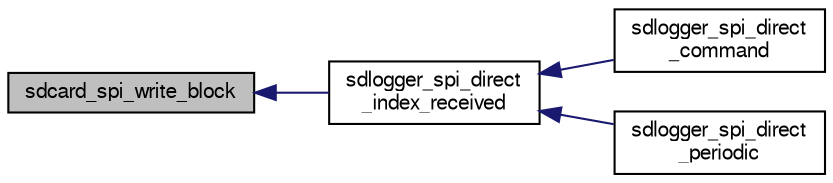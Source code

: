 digraph "sdcard_spi_write_block"
{
  edge [fontname="FreeSans",fontsize="10",labelfontname="FreeSans",labelfontsize="10"];
  node [fontname="FreeSans",fontsize="10",shape=record];
  rankdir="LR";
  Node1 [label="sdcard_spi_write_block",height=0.2,width=0.4,color="black", fillcolor="grey75", style="filled", fontcolor="black"];
  Node1 -> Node2 [dir="back",color="midnightblue",fontsize="10",style="solid",fontname="FreeSans"];
  Node2 [label="sdlogger_spi_direct\l_index_received",height=0.2,width=0.4,color="black", fillcolor="white", style="filled",URL="$sdlogger__spi__direct_8h.html#a229b523a75d655fdb55fac8e715a13c5",tooltip="sdlogger_spi_direct_index_received Callback from SD Card when block at index location is received..."];
  Node2 -> Node3 [dir="back",color="midnightblue",fontsize="10",style="solid",fontname="FreeSans"];
  Node3 [label="sdlogger_spi_direct\l_command",height=0.2,width=0.4,color="black", fillcolor="white", style="filled",URL="$sdlogger__spi__direct_8h.html#a2e3b354ac6d0e173e051be713c63c161"];
  Node2 -> Node4 [dir="back",color="midnightblue",fontsize="10",style="solid",fontname="FreeSans"];
  Node4 [label="sdlogger_spi_direct\l_periodic",height=0.2,width=0.4,color="black", fillcolor="white", style="filled",URL="$sdlogger__spi__direct_8h.html#ab4a462e9899f9283db5be8ab3a3da922",tooltip="sdlogger_spi_direct_periodic Periodic function called at module frequency "];
}
